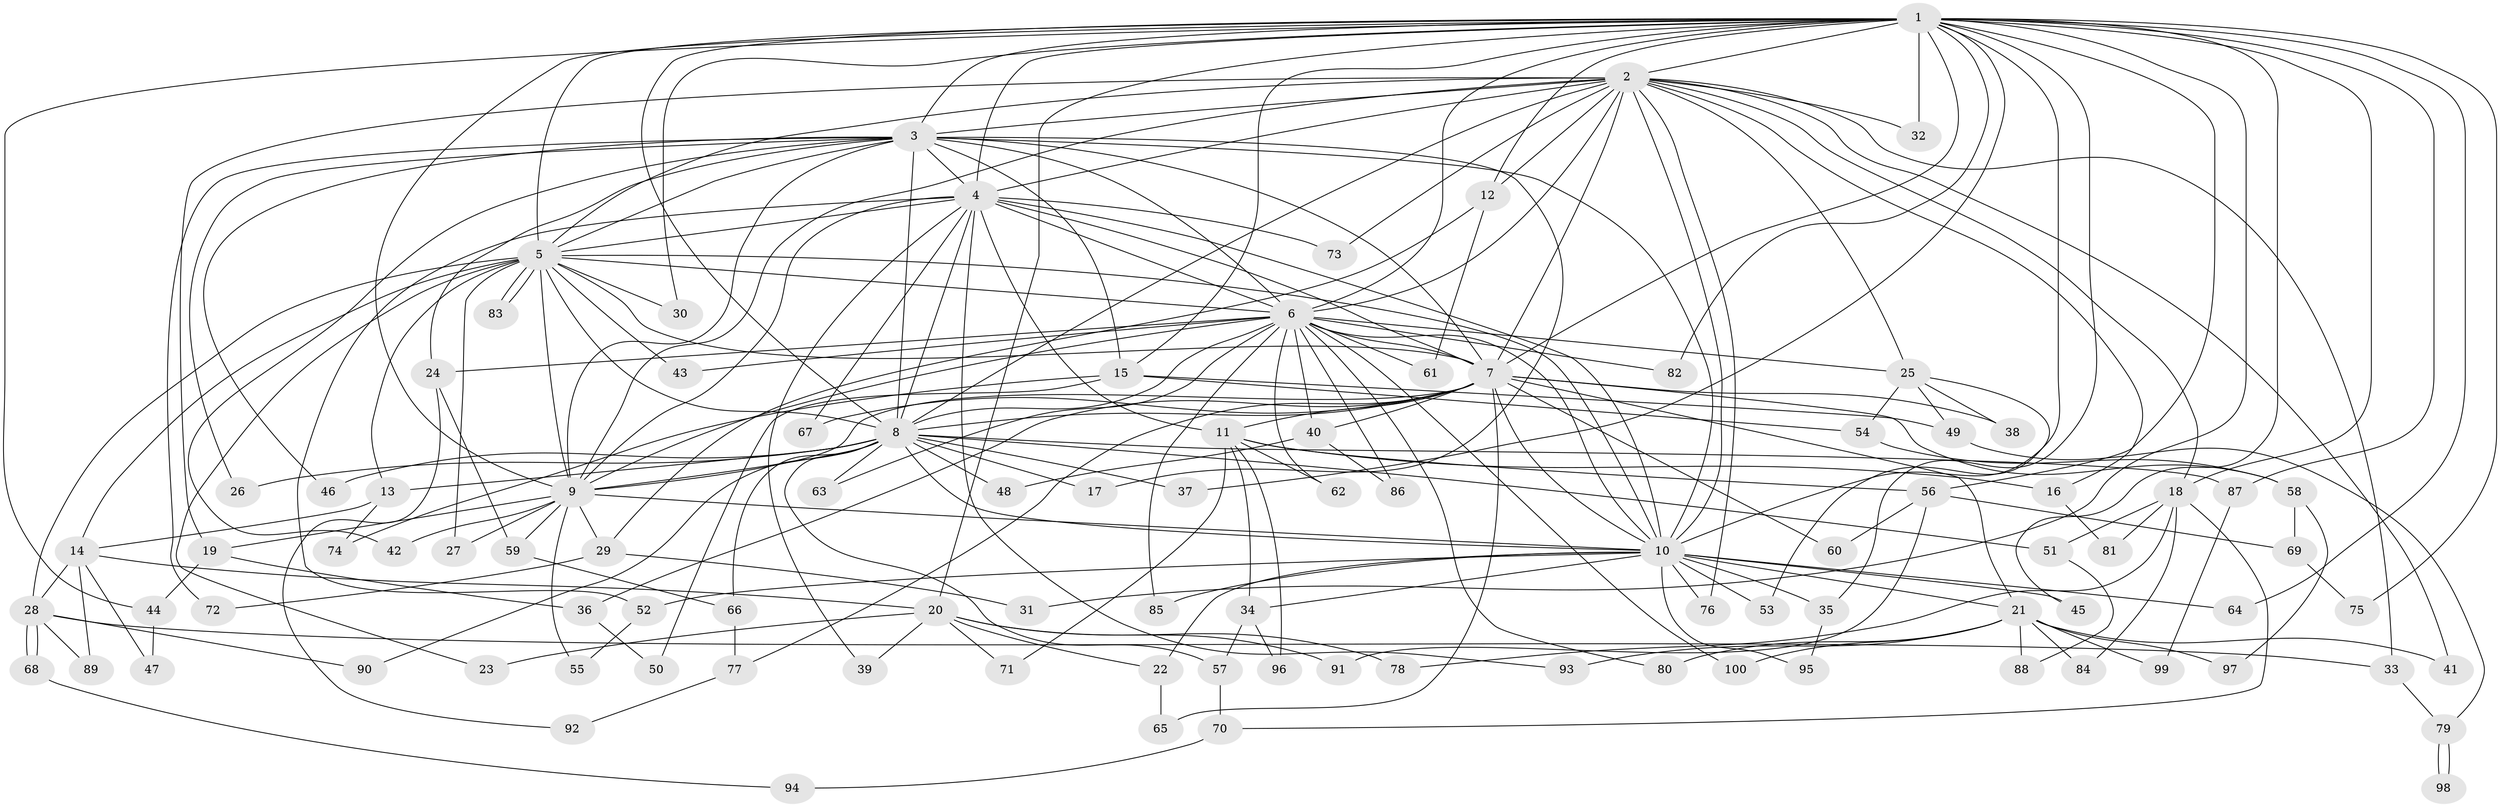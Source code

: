// Generated by graph-tools (version 1.1) at 2025/11/02/21/25 10:11:07]
// undirected, 100 vertices, 225 edges
graph export_dot {
graph [start="1"]
  node [color=gray90,style=filled];
  1;
  2;
  3;
  4;
  5;
  6;
  7;
  8;
  9;
  10;
  11;
  12;
  13;
  14;
  15;
  16;
  17;
  18;
  19;
  20;
  21;
  22;
  23;
  24;
  25;
  26;
  27;
  28;
  29;
  30;
  31;
  32;
  33;
  34;
  35;
  36;
  37;
  38;
  39;
  40;
  41;
  42;
  43;
  44;
  45;
  46;
  47;
  48;
  49;
  50;
  51;
  52;
  53;
  54;
  55;
  56;
  57;
  58;
  59;
  60;
  61;
  62;
  63;
  64;
  65;
  66;
  67;
  68;
  69;
  70;
  71;
  72;
  73;
  74;
  75;
  76;
  77;
  78;
  79;
  80;
  81;
  82;
  83;
  84;
  85;
  86;
  87;
  88;
  89;
  90;
  91;
  92;
  93;
  94;
  95;
  96;
  97;
  98;
  99;
  100;
  1 -- 2;
  1 -- 3;
  1 -- 4;
  1 -- 5;
  1 -- 6;
  1 -- 7;
  1 -- 8;
  1 -- 9;
  1 -- 10;
  1 -- 12;
  1 -- 15;
  1 -- 18;
  1 -- 20;
  1 -- 30;
  1 -- 31;
  1 -- 32;
  1 -- 35;
  1 -- 37;
  1 -- 44;
  1 -- 45;
  1 -- 56;
  1 -- 64;
  1 -- 75;
  1 -- 82;
  1 -- 87;
  2 -- 3;
  2 -- 4;
  2 -- 5;
  2 -- 6;
  2 -- 7;
  2 -- 8;
  2 -- 9;
  2 -- 10;
  2 -- 12;
  2 -- 16;
  2 -- 18;
  2 -- 19;
  2 -- 25;
  2 -- 32;
  2 -- 33;
  2 -- 41;
  2 -- 73;
  2 -- 76;
  3 -- 4;
  3 -- 5;
  3 -- 6;
  3 -- 7;
  3 -- 8;
  3 -- 9;
  3 -- 10;
  3 -- 15;
  3 -- 17;
  3 -- 24;
  3 -- 26;
  3 -- 42;
  3 -- 46;
  3 -- 72;
  4 -- 5;
  4 -- 6;
  4 -- 7;
  4 -- 8;
  4 -- 9;
  4 -- 10;
  4 -- 11;
  4 -- 39;
  4 -- 52;
  4 -- 67;
  4 -- 73;
  4 -- 93;
  5 -- 6;
  5 -- 7;
  5 -- 8;
  5 -- 9;
  5 -- 10;
  5 -- 13;
  5 -- 14;
  5 -- 23;
  5 -- 27;
  5 -- 28;
  5 -- 30;
  5 -- 43;
  5 -- 83;
  5 -- 83;
  6 -- 7;
  6 -- 8;
  6 -- 9;
  6 -- 10;
  6 -- 24;
  6 -- 25;
  6 -- 40;
  6 -- 43;
  6 -- 61;
  6 -- 62;
  6 -- 63;
  6 -- 80;
  6 -- 82;
  6 -- 85;
  6 -- 86;
  6 -- 100;
  7 -- 8;
  7 -- 9;
  7 -- 10;
  7 -- 11;
  7 -- 21;
  7 -- 36;
  7 -- 38;
  7 -- 40;
  7 -- 58;
  7 -- 60;
  7 -- 65;
  7 -- 67;
  7 -- 77;
  8 -- 9;
  8 -- 10;
  8 -- 13;
  8 -- 17;
  8 -- 26;
  8 -- 37;
  8 -- 46;
  8 -- 48;
  8 -- 51;
  8 -- 57;
  8 -- 63;
  8 -- 66;
  8 -- 87;
  8 -- 90;
  9 -- 10;
  9 -- 19;
  9 -- 27;
  9 -- 29;
  9 -- 42;
  9 -- 55;
  9 -- 59;
  10 -- 21;
  10 -- 22;
  10 -- 34;
  10 -- 35;
  10 -- 45;
  10 -- 52;
  10 -- 53;
  10 -- 64;
  10 -- 76;
  10 -- 85;
  10 -- 95;
  11 -- 16;
  11 -- 34;
  11 -- 56;
  11 -- 62;
  11 -- 71;
  11 -- 96;
  12 -- 29;
  12 -- 61;
  13 -- 14;
  13 -- 74;
  14 -- 20;
  14 -- 28;
  14 -- 47;
  14 -- 89;
  15 -- 49;
  15 -- 50;
  15 -- 54;
  15 -- 74;
  16 -- 81;
  18 -- 51;
  18 -- 70;
  18 -- 78;
  18 -- 81;
  18 -- 84;
  19 -- 36;
  19 -- 44;
  20 -- 22;
  20 -- 23;
  20 -- 39;
  20 -- 71;
  20 -- 78;
  20 -- 91;
  21 -- 41;
  21 -- 80;
  21 -- 84;
  21 -- 88;
  21 -- 93;
  21 -- 97;
  21 -- 99;
  21 -- 100;
  22 -- 65;
  24 -- 59;
  24 -- 92;
  25 -- 38;
  25 -- 49;
  25 -- 53;
  25 -- 54;
  28 -- 33;
  28 -- 68;
  28 -- 68;
  28 -- 89;
  28 -- 90;
  29 -- 31;
  29 -- 72;
  33 -- 79;
  34 -- 57;
  34 -- 96;
  35 -- 95;
  36 -- 50;
  40 -- 48;
  40 -- 86;
  44 -- 47;
  49 -- 79;
  51 -- 88;
  52 -- 55;
  54 -- 58;
  56 -- 60;
  56 -- 69;
  56 -- 91;
  57 -- 70;
  58 -- 69;
  58 -- 97;
  59 -- 66;
  66 -- 77;
  68 -- 94;
  69 -- 75;
  70 -- 94;
  77 -- 92;
  79 -- 98;
  79 -- 98;
  87 -- 99;
}
